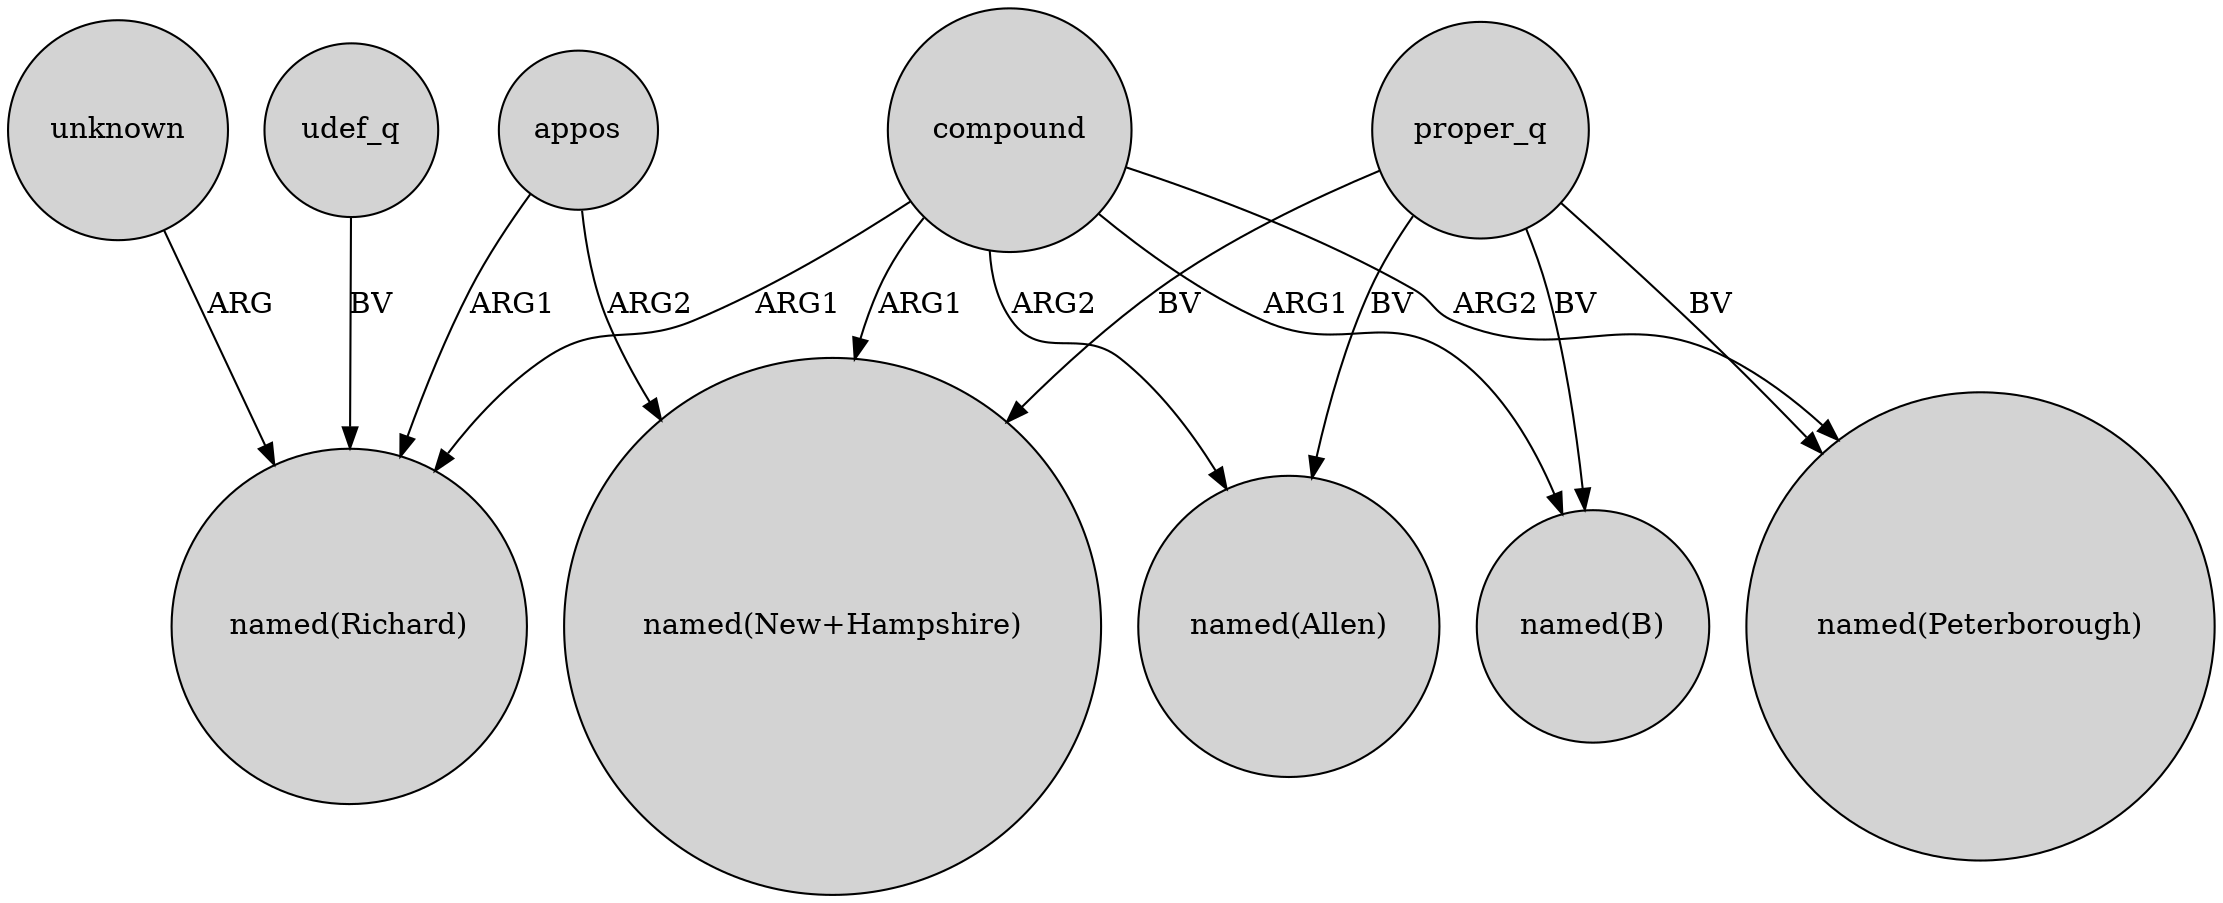 digraph {
	node [shape=circle style=filled]
	appos -> "named(Richard)" [label=ARG1]
	compound -> "named(B)" [label=ARG1]
	compound -> "named(Allen)" [label=ARG2]
	proper_q -> "named(New+Hampshire)" [label=BV]
	unknown -> "named(Richard)" [label=ARG]
	proper_q -> "named(B)" [label=BV]
	proper_q -> "named(Allen)" [label=BV]
	udef_q -> "named(Richard)" [label=BV]
	compound -> "named(New+Hampshire)" [label=ARG1]
	proper_q -> "named(Peterborough)" [label=BV]
	appos -> "named(New+Hampshire)" [label=ARG2]
	compound -> "named(Peterborough)" [label=ARG2]
	compound -> "named(Richard)" [label=ARG1]
}
